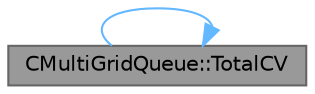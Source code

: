 digraph "CMultiGridQueue::TotalCV"
{
 // LATEX_PDF_SIZE
  bgcolor="transparent";
  edge [fontname=Helvetica,fontsize=10,labelfontname=Helvetica,labelfontsize=10];
  node [fontname=Helvetica,fontsize=10,shape=box,height=0.2,width=0.4];
  rankdir="LR";
  Node1 [id="Node000001",label="CMultiGridQueue::TotalCV",height=0.2,width=0.4,color="gray40", fillcolor="grey60", style="filled", fontcolor="black",tooltip="Total number of control volume in the queue."];
  Node1 -> Node1 [id="edge1_Node000001_Node000001",color="steelblue1",style="solid",tooltip=" "];
}
